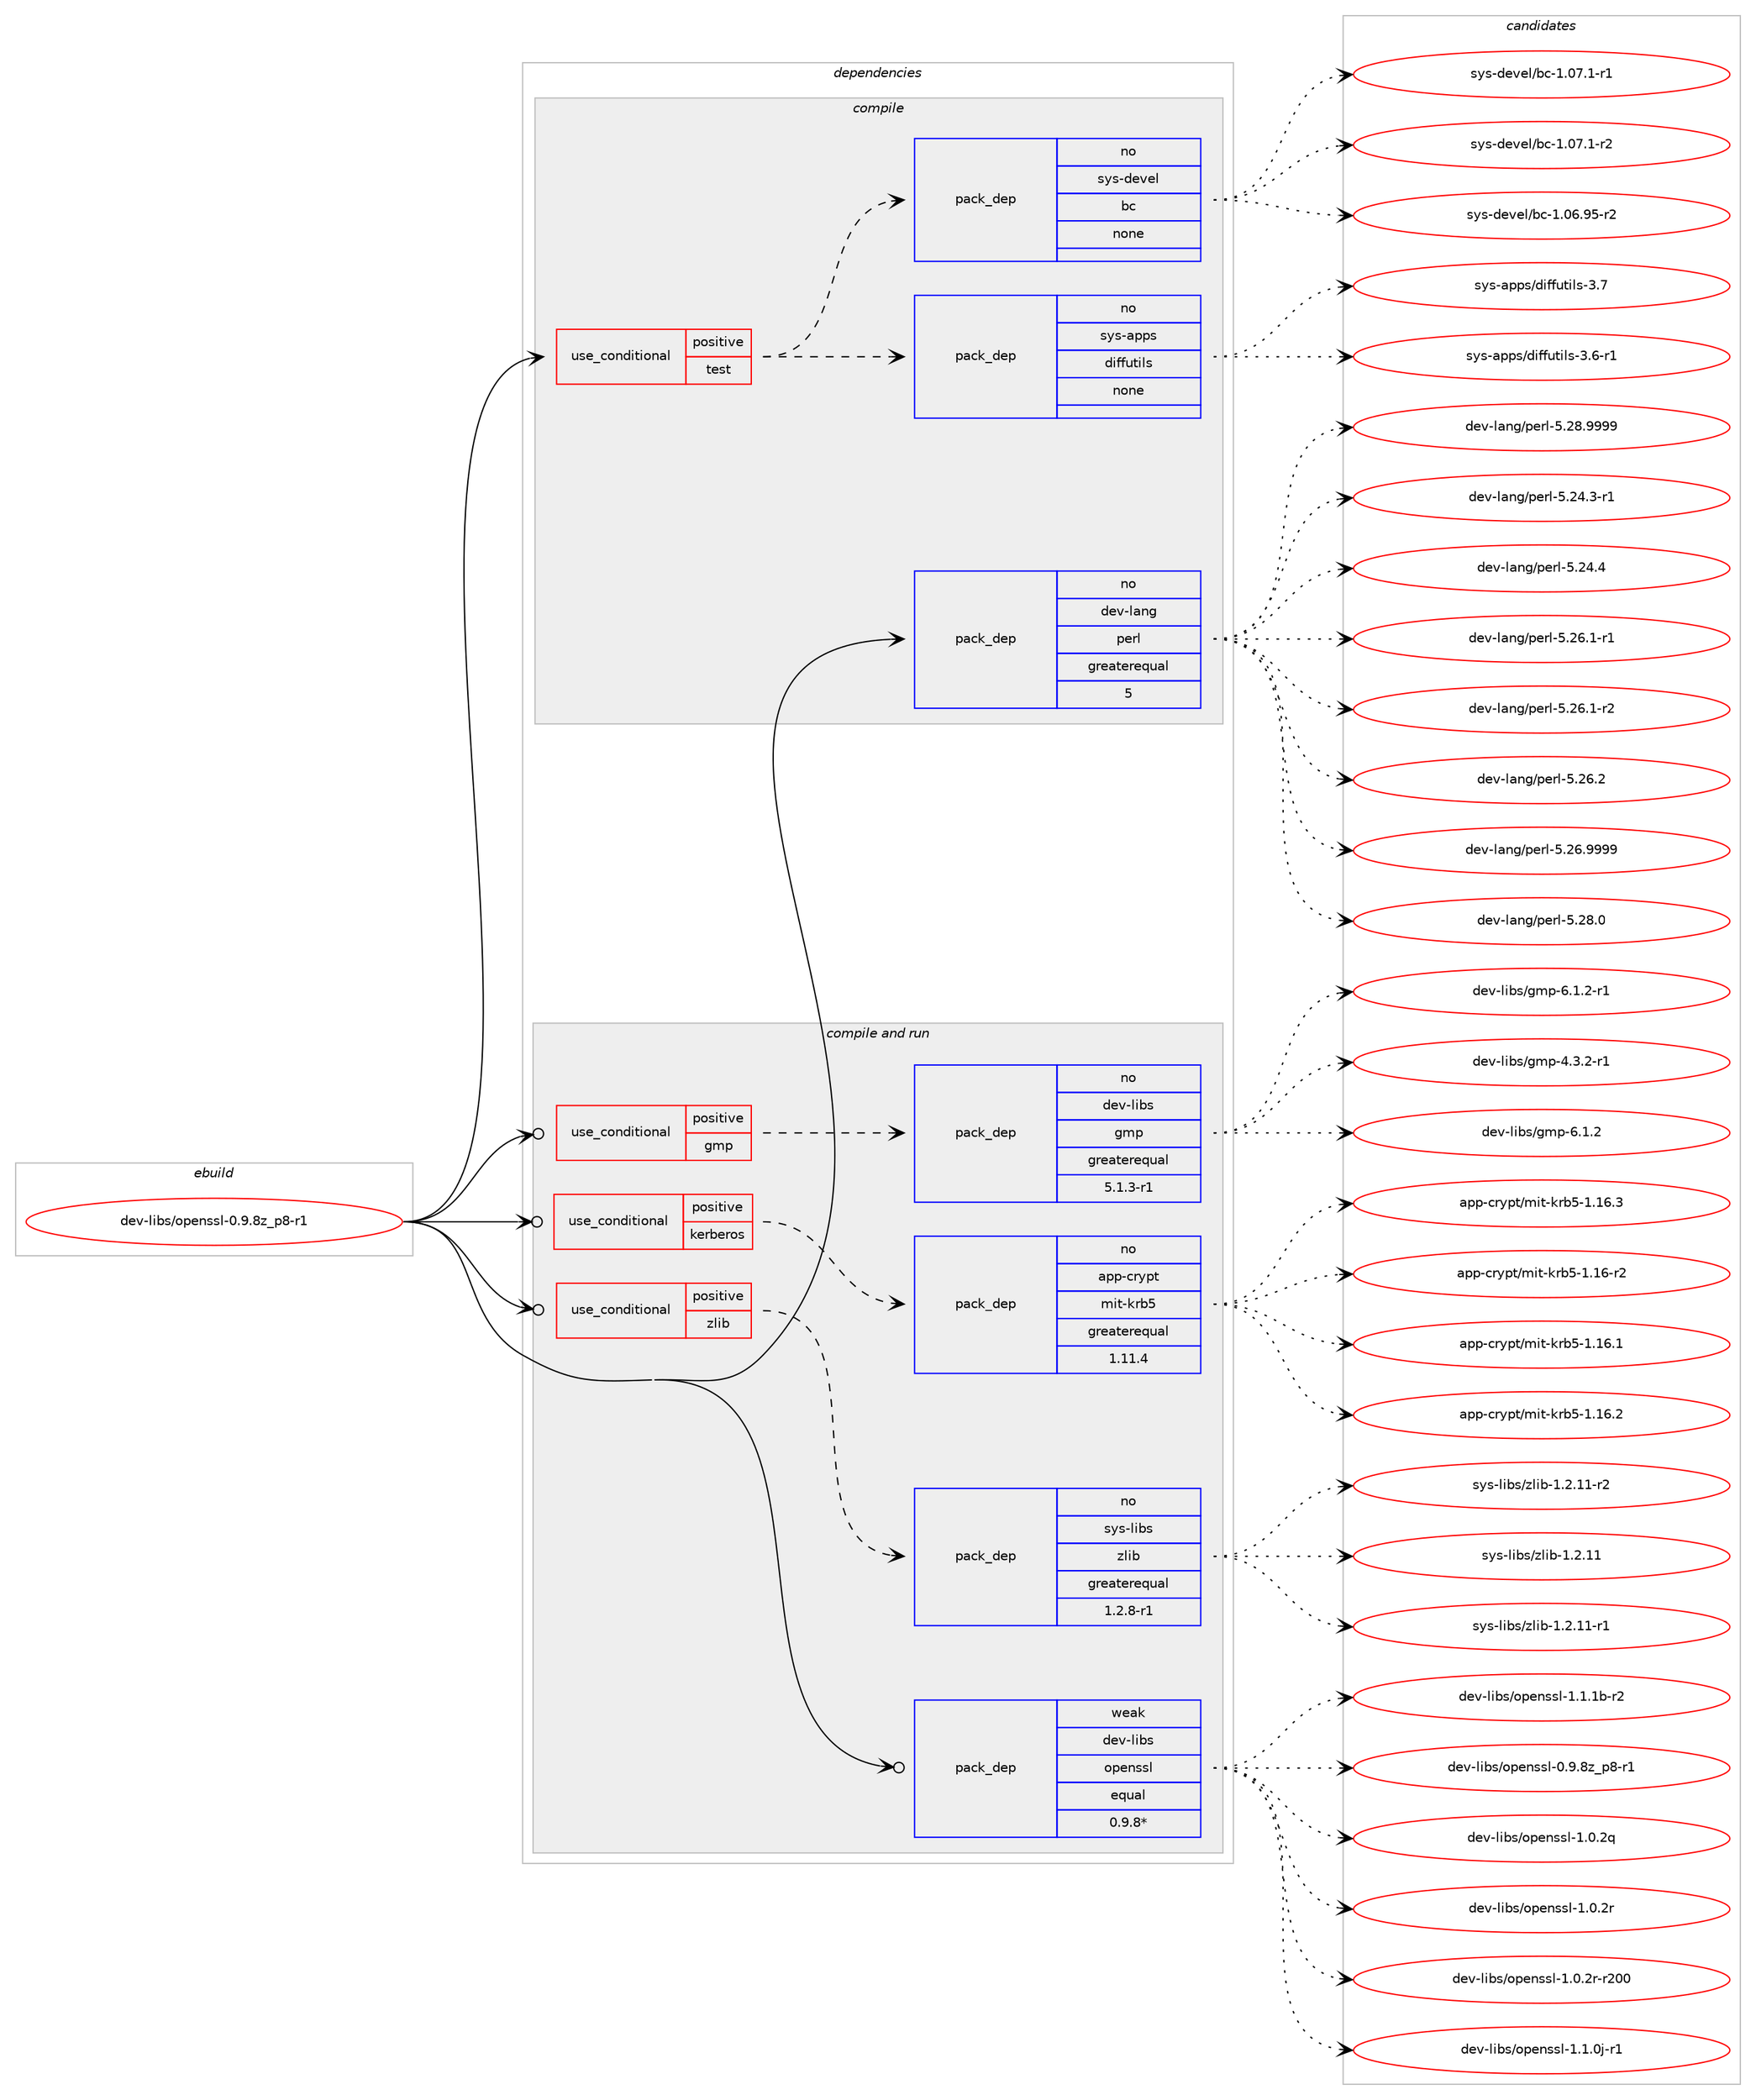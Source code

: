 digraph prolog {

# *************
# Graph options
# *************

newrank=true;
concentrate=true;
compound=true;
graph [rankdir=LR,fontname=Helvetica,fontsize=10,ranksep=1.5];#, ranksep=2.5, nodesep=0.2];
edge  [arrowhead=vee];
node  [fontname=Helvetica,fontsize=10];

# **********
# The ebuild
# **********

subgraph cluster_leftcol {
color=gray;
rank=same;
label=<<i>ebuild</i>>;
id [label="dev-libs/openssl-0.9.8z_p8-r1", color=red, width=4, href="../dev-libs/openssl-0.9.8z_p8-r1.svg"];
}

# ****************
# The dependencies
# ****************

subgraph cluster_midcol {
color=gray;
label=<<i>dependencies</i>>;
subgraph cluster_compile {
fillcolor="#eeeeee";
style=filled;
label=<<i>compile</i>>;
subgraph cond366726 {
dependency1371195 [label=<<TABLE BORDER="0" CELLBORDER="1" CELLSPACING="0" CELLPADDING="4"><TR><TD ROWSPAN="3" CELLPADDING="10">use_conditional</TD></TR><TR><TD>positive</TD></TR><TR><TD>test</TD></TR></TABLE>>, shape=none, color=red];
subgraph pack981513 {
dependency1371196 [label=<<TABLE BORDER="0" CELLBORDER="1" CELLSPACING="0" CELLPADDING="4" WIDTH="220"><TR><TD ROWSPAN="6" CELLPADDING="30">pack_dep</TD></TR><TR><TD WIDTH="110">no</TD></TR><TR><TD>sys-apps</TD></TR><TR><TD>diffutils</TD></TR><TR><TD>none</TD></TR><TR><TD></TD></TR></TABLE>>, shape=none, color=blue];
}
dependency1371195:e -> dependency1371196:w [weight=20,style="dashed",arrowhead="vee"];
subgraph pack981514 {
dependency1371197 [label=<<TABLE BORDER="0" CELLBORDER="1" CELLSPACING="0" CELLPADDING="4" WIDTH="220"><TR><TD ROWSPAN="6" CELLPADDING="30">pack_dep</TD></TR><TR><TD WIDTH="110">no</TD></TR><TR><TD>sys-devel</TD></TR><TR><TD>bc</TD></TR><TR><TD>none</TD></TR><TR><TD></TD></TR></TABLE>>, shape=none, color=blue];
}
dependency1371195:e -> dependency1371197:w [weight=20,style="dashed",arrowhead="vee"];
}
id:e -> dependency1371195:w [weight=20,style="solid",arrowhead="vee"];
subgraph pack981515 {
dependency1371198 [label=<<TABLE BORDER="0" CELLBORDER="1" CELLSPACING="0" CELLPADDING="4" WIDTH="220"><TR><TD ROWSPAN="6" CELLPADDING="30">pack_dep</TD></TR><TR><TD WIDTH="110">no</TD></TR><TR><TD>dev-lang</TD></TR><TR><TD>perl</TD></TR><TR><TD>greaterequal</TD></TR><TR><TD>5</TD></TR></TABLE>>, shape=none, color=blue];
}
id:e -> dependency1371198:w [weight=20,style="solid",arrowhead="vee"];
}
subgraph cluster_compileandrun {
fillcolor="#eeeeee";
style=filled;
label=<<i>compile and run</i>>;
subgraph cond366727 {
dependency1371199 [label=<<TABLE BORDER="0" CELLBORDER="1" CELLSPACING="0" CELLPADDING="4"><TR><TD ROWSPAN="3" CELLPADDING="10">use_conditional</TD></TR><TR><TD>positive</TD></TR><TR><TD>gmp</TD></TR></TABLE>>, shape=none, color=red];
subgraph pack981516 {
dependency1371200 [label=<<TABLE BORDER="0" CELLBORDER="1" CELLSPACING="0" CELLPADDING="4" WIDTH="220"><TR><TD ROWSPAN="6" CELLPADDING="30">pack_dep</TD></TR><TR><TD WIDTH="110">no</TD></TR><TR><TD>dev-libs</TD></TR><TR><TD>gmp</TD></TR><TR><TD>greaterequal</TD></TR><TR><TD>5.1.3-r1</TD></TR></TABLE>>, shape=none, color=blue];
}
dependency1371199:e -> dependency1371200:w [weight=20,style="dashed",arrowhead="vee"];
}
id:e -> dependency1371199:w [weight=20,style="solid",arrowhead="odotvee"];
subgraph cond366728 {
dependency1371201 [label=<<TABLE BORDER="0" CELLBORDER="1" CELLSPACING="0" CELLPADDING="4"><TR><TD ROWSPAN="3" CELLPADDING="10">use_conditional</TD></TR><TR><TD>positive</TD></TR><TR><TD>kerberos</TD></TR></TABLE>>, shape=none, color=red];
subgraph pack981517 {
dependency1371202 [label=<<TABLE BORDER="0" CELLBORDER="1" CELLSPACING="0" CELLPADDING="4" WIDTH="220"><TR><TD ROWSPAN="6" CELLPADDING="30">pack_dep</TD></TR><TR><TD WIDTH="110">no</TD></TR><TR><TD>app-crypt</TD></TR><TR><TD>mit-krb5</TD></TR><TR><TD>greaterequal</TD></TR><TR><TD>1.11.4</TD></TR></TABLE>>, shape=none, color=blue];
}
dependency1371201:e -> dependency1371202:w [weight=20,style="dashed",arrowhead="vee"];
}
id:e -> dependency1371201:w [weight=20,style="solid",arrowhead="odotvee"];
subgraph cond366729 {
dependency1371203 [label=<<TABLE BORDER="0" CELLBORDER="1" CELLSPACING="0" CELLPADDING="4"><TR><TD ROWSPAN="3" CELLPADDING="10">use_conditional</TD></TR><TR><TD>positive</TD></TR><TR><TD>zlib</TD></TR></TABLE>>, shape=none, color=red];
subgraph pack981518 {
dependency1371204 [label=<<TABLE BORDER="0" CELLBORDER="1" CELLSPACING="0" CELLPADDING="4" WIDTH="220"><TR><TD ROWSPAN="6" CELLPADDING="30">pack_dep</TD></TR><TR><TD WIDTH="110">no</TD></TR><TR><TD>sys-libs</TD></TR><TR><TD>zlib</TD></TR><TR><TD>greaterequal</TD></TR><TR><TD>1.2.8-r1</TD></TR></TABLE>>, shape=none, color=blue];
}
dependency1371203:e -> dependency1371204:w [weight=20,style="dashed",arrowhead="vee"];
}
id:e -> dependency1371203:w [weight=20,style="solid",arrowhead="odotvee"];
subgraph pack981519 {
dependency1371205 [label=<<TABLE BORDER="0" CELLBORDER="1" CELLSPACING="0" CELLPADDING="4" WIDTH="220"><TR><TD ROWSPAN="6" CELLPADDING="30">pack_dep</TD></TR><TR><TD WIDTH="110">weak</TD></TR><TR><TD>dev-libs</TD></TR><TR><TD>openssl</TD></TR><TR><TD>equal</TD></TR><TR><TD>0.9.8*</TD></TR></TABLE>>, shape=none, color=blue];
}
id:e -> dependency1371205:w [weight=20,style="solid",arrowhead="odotvee"];
}
subgraph cluster_run {
fillcolor="#eeeeee";
style=filled;
label=<<i>run</i>>;
}
}

# **************
# The candidates
# **************

subgraph cluster_choices {
rank=same;
color=gray;
label=<<i>candidates</i>>;

subgraph choice981513 {
color=black;
nodesep=1;
choice115121115459711211211547100105102102117116105108115455146544511449 [label="sys-apps/diffutils-3.6-r1", color=red, width=4,href="../sys-apps/diffutils-3.6-r1.svg"];
choice11512111545971121121154710010510210211711610510811545514655 [label="sys-apps/diffutils-3.7", color=red, width=4,href="../sys-apps/diffutils-3.7.svg"];
dependency1371196:e -> choice115121115459711211211547100105102102117116105108115455146544511449:w [style=dotted,weight="100"];
dependency1371196:e -> choice11512111545971121121154710010510210211711610510811545514655:w [style=dotted,weight="100"];
}
subgraph choice981514 {
color=black;
nodesep=1;
choice1151211154510010111810110847989945494648544657534511450 [label="sys-devel/bc-1.06.95-r2", color=red, width=4,href="../sys-devel/bc-1.06.95-r2.svg"];
choice11512111545100101118101108479899454946485546494511449 [label="sys-devel/bc-1.07.1-r1", color=red, width=4,href="../sys-devel/bc-1.07.1-r1.svg"];
choice11512111545100101118101108479899454946485546494511450 [label="sys-devel/bc-1.07.1-r2", color=red, width=4,href="../sys-devel/bc-1.07.1-r2.svg"];
dependency1371197:e -> choice1151211154510010111810110847989945494648544657534511450:w [style=dotted,weight="100"];
dependency1371197:e -> choice11512111545100101118101108479899454946485546494511449:w [style=dotted,weight="100"];
dependency1371197:e -> choice11512111545100101118101108479899454946485546494511450:w [style=dotted,weight="100"];
}
subgraph choice981515 {
color=black;
nodesep=1;
choice100101118451089711010347112101114108455346505246514511449 [label="dev-lang/perl-5.24.3-r1", color=red, width=4,href="../dev-lang/perl-5.24.3-r1.svg"];
choice10010111845108971101034711210111410845534650524652 [label="dev-lang/perl-5.24.4", color=red, width=4,href="../dev-lang/perl-5.24.4.svg"];
choice100101118451089711010347112101114108455346505446494511449 [label="dev-lang/perl-5.26.1-r1", color=red, width=4,href="../dev-lang/perl-5.26.1-r1.svg"];
choice100101118451089711010347112101114108455346505446494511450 [label="dev-lang/perl-5.26.1-r2", color=red, width=4,href="../dev-lang/perl-5.26.1-r2.svg"];
choice10010111845108971101034711210111410845534650544650 [label="dev-lang/perl-5.26.2", color=red, width=4,href="../dev-lang/perl-5.26.2.svg"];
choice10010111845108971101034711210111410845534650544657575757 [label="dev-lang/perl-5.26.9999", color=red, width=4,href="../dev-lang/perl-5.26.9999.svg"];
choice10010111845108971101034711210111410845534650564648 [label="dev-lang/perl-5.28.0", color=red, width=4,href="../dev-lang/perl-5.28.0.svg"];
choice10010111845108971101034711210111410845534650564657575757 [label="dev-lang/perl-5.28.9999", color=red, width=4,href="../dev-lang/perl-5.28.9999.svg"];
dependency1371198:e -> choice100101118451089711010347112101114108455346505246514511449:w [style=dotted,weight="100"];
dependency1371198:e -> choice10010111845108971101034711210111410845534650524652:w [style=dotted,weight="100"];
dependency1371198:e -> choice100101118451089711010347112101114108455346505446494511449:w [style=dotted,weight="100"];
dependency1371198:e -> choice100101118451089711010347112101114108455346505446494511450:w [style=dotted,weight="100"];
dependency1371198:e -> choice10010111845108971101034711210111410845534650544650:w [style=dotted,weight="100"];
dependency1371198:e -> choice10010111845108971101034711210111410845534650544657575757:w [style=dotted,weight="100"];
dependency1371198:e -> choice10010111845108971101034711210111410845534650564648:w [style=dotted,weight="100"];
dependency1371198:e -> choice10010111845108971101034711210111410845534650564657575757:w [style=dotted,weight="100"];
}
subgraph choice981516 {
color=black;
nodesep=1;
choice1001011184510810598115471031091124552465146504511449 [label="dev-libs/gmp-4.3.2-r1", color=red, width=4,href="../dev-libs/gmp-4.3.2-r1.svg"];
choice100101118451081059811547103109112455446494650 [label="dev-libs/gmp-6.1.2", color=red, width=4,href="../dev-libs/gmp-6.1.2.svg"];
choice1001011184510810598115471031091124554464946504511449 [label="dev-libs/gmp-6.1.2-r1", color=red, width=4,href="../dev-libs/gmp-6.1.2-r1.svg"];
dependency1371200:e -> choice1001011184510810598115471031091124552465146504511449:w [style=dotted,weight="100"];
dependency1371200:e -> choice100101118451081059811547103109112455446494650:w [style=dotted,weight="100"];
dependency1371200:e -> choice1001011184510810598115471031091124554464946504511449:w [style=dotted,weight="100"];
}
subgraph choice981517 {
color=black;
nodesep=1;
choice9711211245991141211121164710910511645107114985345494649544511450 [label="app-crypt/mit-krb5-1.16-r2", color=red, width=4,href="../app-crypt/mit-krb5-1.16-r2.svg"];
choice9711211245991141211121164710910511645107114985345494649544649 [label="app-crypt/mit-krb5-1.16.1", color=red, width=4,href="../app-crypt/mit-krb5-1.16.1.svg"];
choice9711211245991141211121164710910511645107114985345494649544650 [label="app-crypt/mit-krb5-1.16.2", color=red, width=4,href="../app-crypt/mit-krb5-1.16.2.svg"];
choice9711211245991141211121164710910511645107114985345494649544651 [label="app-crypt/mit-krb5-1.16.3", color=red, width=4,href="../app-crypt/mit-krb5-1.16.3.svg"];
dependency1371202:e -> choice9711211245991141211121164710910511645107114985345494649544511450:w [style=dotted,weight="100"];
dependency1371202:e -> choice9711211245991141211121164710910511645107114985345494649544649:w [style=dotted,weight="100"];
dependency1371202:e -> choice9711211245991141211121164710910511645107114985345494649544650:w [style=dotted,weight="100"];
dependency1371202:e -> choice9711211245991141211121164710910511645107114985345494649544651:w [style=dotted,weight="100"];
}
subgraph choice981518 {
color=black;
nodesep=1;
choice1151211154510810598115471221081059845494650464949 [label="sys-libs/zlib-1.2.11", color=red, width=4,href="../sys-libs/zlib-1.2.11.svg"];
choice11512111545108105981154712210810598454946504649494511449 [label="sys-libs/zlib-1.2.11-r1", color=red, width=4,href="../sys-libs/zlib-1.2.11-r1.svg"];
choice11512111545108105981154712210810598454946504649494511450 [label="sys-libs/zlib-1.2.11-r2", color=red, width=4,href="../sys-libs/zlib-1.2.11-r2.svg"];
dependency1371204:e -> choice1151211154510810598115471221081059845494650464949:w [style=dotted,weight="100"];
dependency1371204:e -> choice11512111545108105981154712210810598454946504649494511449:w [style=dotted,weight="100"];
dependency1371204:e -> choice11512111545108105981154712210810598454946504649494511450:w [style=dotted,weight="100"];
}
subgraph choice981519 {
color=black;
nodesep=1;
choice10010111845108105981154711111210111011511510845484657465612295112564511449 [label="dev-libs/openssl-0.9.8z_p8-r1", color=red, width=4,href="../dev-libs/openssl-0.9.8z_p8-r1.svg"];
choice100101118451081059811547111112101110115115108454946484650113 [label="dev-libs/openssl-1.0.2q", color=red, width=4,href="../dev-libs/openssl-1.0.2q.svg"];
choice100101118451081059811547111112101110115115108454946484650114 [label="dev-libs/openssl-1.0.2r", color=red, width=4,href="../dev-libs/openssl-1.0.2r.svg"];
choice10010111845108105981154711111210111011511510845494648465011445114504848 [label="dev-libs/openssl-1.0.2r-r200", color=red, width=4,href="../dev-libs/openssl-1.0.2r-r200.svg"];
choice1001011184510810598115471111121011101151151084549464946481064511449 [label="dev-libs/openssl-1.1.0j-r1", color=red, width=4,href="../dev-libs/openssl-1.1.0j-r1.svg"];
choice100101118451081059811547111112101110115115108454946494649984511450 [label="dev-libs/openssl-1.1.1b-r2", color=red, width=4,href="../dev-libs/openssl-1.1.1b-r2.svg"];
dependency1371205:e -> choice10010111845108105981154711111210111011511510845484657465612295112564511449:w [style=dotted,weight="100"];
dependency1371205:e -> choice100101118451081059811547111112101110115115108454946484650113:w [style=dotted,weight="100"];
dependency1371205:e -> choice100101118451081059811547111112101110115115108454946484650114:w [style=dotted,weight="100"];
dependency1371205:e -> choice10010111845108105981154711111210111011511510845494648465011445114504848:w [style=dotted,weight="100"];
dependency1371205:e -> choice1001011184510810598115471111121011101151151084549464946481064511449:w [style=dotted,weight="100"];
dependency1371205:e -> choice100101118451081059811547111112101110115115108454946494649984511450:w [style=dotted,weight="100"];
}
}

}
